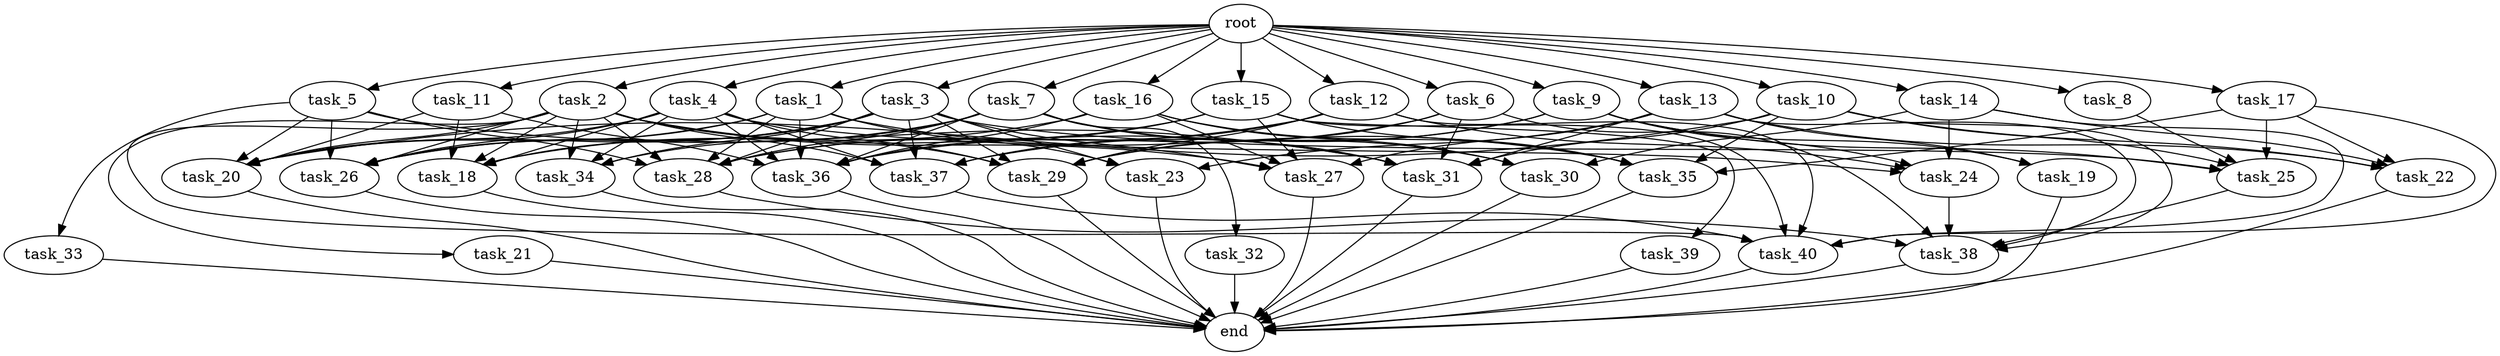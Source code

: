 digraph G {
  root [size="0.000000e+00"];
  task_1 [size="9.340183e+10"];
  task_2 [size="9.509070e+10"];
  task_3 [size="7.449722e+10"];
  task_4 [size="5.470976e+10"];
  task_5 [size="2.246831e+10"];
  task_6 [size="2.715263e+10"];
  task_7 [size="9.401921e+10"];
  task_8 [size="2.866905e+10"];
  task_9 [size="5.485739e+10"];
  task_10 [size="5.002613e+10"];
  task_11 [size="4.292230e+10"];
  task_12 [size="6.687890e+10"];
  task_13 [size="2.623159e+09"];
  task_14 [size="7.848138e+10"];
  task_15 [size="3.933571e+10"];
  task_16 [size="5.384461e+10"];
  task_17 [size="2.961055e+10"];
  task_18 [size="4.704419e+10"];
  task_19 [size="6.389516e+10"];
  task_20 [size="6.159495e+10"];
  task_21 [size="7.520756e+10"];
  task_22 [size="7.589411e+10"];
  task_23 [size="7.873490e+10"];
  task_24 [size="7.725624e+09"];
  task_25 [size="9.627189e+09"];
  task_26 [size="8.604581e+10"];
  task_27 [size="6.738434e+10"];
  task_28 [size="5.001431e+10"];
  task_29 [size="1.015960e+10"];
  task_30 [size="8.969475e+10"];
  task_31 [size="5.153175e+10"];
  task_32 [size="1.968145e+10"];
  task_33 [size="4.619584e+10"];
  task_34 [size="2.932401e+09"];
  task_35 [size="2.321912e+09"];
  task_36 [size="8.064224e+10"];
  task_37 [size="4.740364e+10"];
  task_38 [size="3.796016e+10"];
  task_39 [size="4.715832e+10"];
  task_40 [size="1.661296e+10"];
  end [size="0.000000e+00"];

  root -> task_1 [size="1.000000e-12"];
  root -> task_2 [size="1.000000e-12"];
  root -> task_3 [size="1.000000e-12"];
  root -> task_4 [size="1.000000e-12"];
  root -> task_5 [size="1.000000e-12"];
  root -> task_6 [size="1.000000e-12"];
  root -> task_7 [size="1.000000e-12"];
  root -> task_8 [size="1.000000e-12"];
  root -> task_9 [size="1.000000e-12"];
  root -> task_10 [size="1.000000e-12"];
  root -> task_11 [size="1.000000e-12"];
  root -> task_12 [size="1.000000e-12"];
  root -> task_13 [size="1.000000e-12"];
  root -> task_14 [size="1.000000e-12"];
  root -> task_15 [size="1.000000e-12"];
  root -> task_16 [size="1.000000e-12"];
  root -> task_17 [size="1.000000e-12"];
  task_1 -> task_20 [size="8.799279e+07"];
  task_1 -> task_23 [size="2.624497e+08"];
  task_1 -> task_26 [size="1.434097e+08"];
  task_1 -> task_28 [size="7.144901e+07"];
  task_1 -> task_35 [size="4.643823e+06"];
  task_1 -> task_36 [size="1.152032e+08"];
  task_2 -> task_18 [size="9.408838e+07"];
  task_2 -> task_20 [size="8.799279e+07"];
  task_2 -> task_21 [size="7.520756e+08"];
  task_2 -> task_26 [size="1.434097e+08"];
  task_2 -> task_27 [size="1.347687e+08"];
  task_2 -> task_28 [size="7.144901e+07"];
  task_2 -> task_29 [size="1.693266e+07"];
  task_2 -> task_31 [size="8.588625e+07"];
  task_2 -> task_34 [size="7.331002e+06"];
  task_2 -> task_37 [size="9.480728e+07"];
  task_2 -> task_40 [size="2.768826e+07"];
  task_3 -> task_18 [size="9.408838e+07"];
  task_3 -> task_20 [size="8.799279e+07"];
  task_3 -> task_23 [size="2.624497e+08"];
  task_3 -> task_25 [size="1.925438e+07"];
  task_3 -> task_26 [size="1.434097e+08"];
  task_3 -> task_27 [size="1.347687e+08"];
  task_3 -> task_28 [size="7.144901e+07"];
  task_3 -> task_29 [size="1.693266e+07"];
  task_3 -> task_34 [size="7.331002e+06"];
  task_3 -> task_37 [size="9.480728e+07"];
  task_4 -> task_18 [size="9.408838e+07"];
  task_4 -> task_20 [size="8.799279e+07"];
  task_4 -> task_24 [size="1.931406e+07"];
  task_4 -> task_26 [size="1.434097e+08"];
  task_4 -> task_29 [size="1.693266e+07"];
  task_4 -> task_34 [size="7.331002e+06"];
  task_4 -> task_36 [size="1.152032e+08"];
  task_4 -> task_37 [size="9.480728e+07"];
  task_5 -> task_20 [size="8.799279e+07"];
  task_5 -> task_26 [size="1.434097e+08"];
  task_5 -> task_28 [size="7.144901e+07"];
  task_5 -> task_31 [size="8.588625e+07"];
  task_5 -> task_33 [size="4.619584e+08"];
  task_6 -> task_29 [size="1.693266e+07"];
  task_6 -> task_31 [size="8.588625e+07"];
  task_6 -> task_36 [size="1.152032e+08"];
  task_6 -> task_38 [size="6.326694e+07"];
  task_7 -> task_26 [size="1.434097e+08"];
  task_7 -> task_28 [size="7.144901e+07"];
  task_7 -> task_30 [size="2.989825e+08"];
  task_7 -> task_31 [size="8.588625e+07"];
  task_7 -> task_32 [size="1.968145e+08"];
  task_7 -> task_34 [size="7.331002e+06"];
  task_7 -> task_36 [size="1.152032e+08"];
  task_8 -> task_25 [size="1.925438e+07"];
  task_9 -> task_19 [size="3.194758e+08"];
  task_9 -> task_24 [size="1.931406e+07"];
  task_9 -> task_25 [size="1.925438e+07"];
  task_9 -> task_29 [size="1.693266e+07"];
  task_9 -> task_37 [size="9.480728e+07"];
  task_10 -> task_20 [size="8.799279e+07"];
  task_10 -> task_22 [size="1.897353e+08"];
  task_10 -> task_25 [size="1.925438e+07"];
  task_10 -> task_31 [size="8.588625e+07"];
  task_10 -> task_35 [size="4.643823e+06"];
  task_10 -> task_38 [size="6.326694e+07"];
  task_11 -> task_18 [size="9.408838e+07"];
  task_11 -> task_20 [size="8.799279e+07"];
  task_11 -> task_36 [size="1.152032e+08"];
  task_12 -> task_24 [size="1.931406e+07"];
  task_12 -> task_28 [size="7.144901e+07"];
  task_12 -> task_29 [size="1.693266e+07"];
  task_12 -> task_37 [size="9.480728e+07"];
  task_12 -> task_40 [size="2.768826e+07"];
  task_13 -> task_19 [size="3.194758e+08"];
  task_13 -> task_22 [size="1.897353e+08"];
  task_13 -> task_23 [size="2.624497e+08"];
  task_13 -> task_27 [size="1.347687e+08"];
  task_13 -> task_31 [size="8.588625e+07"];
  task_13 -> task_38 [size="6.326694e+07"];
  task_14 -> task_22 [size="1.897353e+08"];
  task_14 -> task_24 [size="1.931406e+07"];
  task_14 -> task_30 [size="2.989825e+08"];
  task_14 -> task_40 [size="2.768826e+07"];
  task_15 -> task_27 [size="1.347687e+08"];
  task_15 -> task_28 [size="7.144901e+07"];
  task_15 -> task_35 [size="4.643823e+06"];
  task_15 -> task_36 [size="1.152032e+08"];
  task_15 -> task_39 [size="4.715832e+08"];
  task_15 -> task_40 [size="2.768826e+07"];
  task_16 -> task_18 [size="9.408838e+07"];
  task_16 -> task_27 [size="1.347687e+08"];
  task_16 -> task_30 [size="2.989825e+08"];
  task_16 -> task_35 [size="4.643823e+06"];
  task_16 -> task_36 [size="1.152032e+08"];
  task_17 -> task_22 [size="1.897353e+08"];
  task_17 -> task_25 [size="1.925438e+07"];
  task_17 -> task_35 [size="4.643823e+06"];
  task_17 -> task_40 [size="2.768826e+07"];
  task_18 -> end [size="1.000000e-12"];
  task_19 -> end [size="1.000000e-12"];
  task_20 -> end [size="1.000000e-12"];
  task_21 -> end [size="1.000000e-12"];
  task_22 -> end [size="1.000000e-12"];
  task_23 -> end [size="1.000000e-12"];
  task_24 -> task_38 [size="6.326694e+07"];
  task_25 -> task_38 [size="6.326694e+07"];
  task_26 -> end [size="1.000000e-12"];
  task_27 -> end [size="1.000000e-12"];
  task_28 -> task_38 [size="6.326694e+07"];
  task_29 -> end [size="1.000000e-12"];
  task_30 -> end [size="1.000000e-12"];
  task_31 -> end [size="1.000000e-12"];
  task_32 -> end [size="1.000000e-12"];
  task_33 -> end [size="1.000000e-12"];
  task_34 -> end [size="1.000000e-12"];
  task_35 -> end [size="1.000000e-12"];
  task_36 -> end [size="1.000000e-12"];
  task_37 -> task_40 [size="2.768826e+07"];
  task_38 -> end [size="1.000000e-12"];
  task_39 -> end [size="1.000000e-12"];
  task_40 -> end [size="1.000000e-12"];
}
